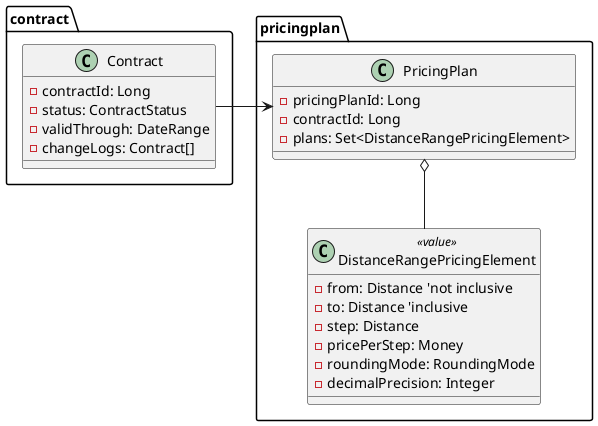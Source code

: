 @startuml

package contract {
  class Contract {
    - contractId: Long
    - status: ContractStatus
    - validThrough: DateRange
    - changeLogs: Contract[]
  }
}

package pricingplan {
  class PricingPlan {
    - pricingPlanId: Long
    - contractId: Long
    - plans: Set<DistanceRangePricingElement>
  }

  class DistanceRangePricingElement <<value>> {
    - from: Distance 'not inclusive
    - to: Distance 'inclusive
    - step: Distance
    - pricePerStep: Money
    - roundingMode: RoundingMode
    - decimalPrecision: Integer
  }
}

Contract -> PricingPlan
PricingPlan o-- DistanceRangePricingElement

@enduml